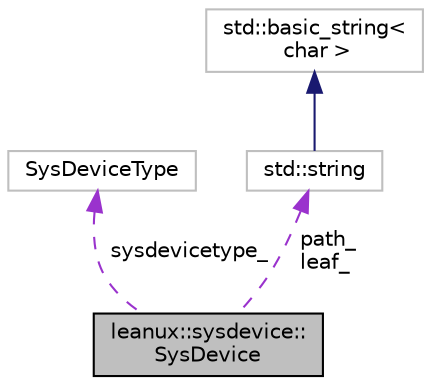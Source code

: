 digraph "leanux::sysdevice::SysDevice"
{
 // LATEX_PDF_SIZE
  bgcolor="transparent";
  edge [fontname="Helvetica",fontsize="10",labelfontname="Helvetica",labelfontsize="10"];
  node [fontname="Helvetica",fontsize="10",shape=record];
  Node1 [label="leanux::sysdevice::\lSysDevice",height=0.2,width=0.4,color="black", fillcolor="grey75", style="filled", fontcolor="black",tooltip="Generic SysDevice, utility class for device detection from a SysDevicePath."];
  Node2 -> Node1 [dir="back",color="darkorchid3",fontsize="10",style="dashed",label=" sysdevicetype_" ,fontname="Helvetica"];
  Node2 [label="SysDeviceType",height=0.2,width=0.4,color="grey75",tooltip=" "];
  Node3 -> Node1 [dir="back",color="darkorchid3",fontsize="10",style="dashed",label=" path_\nleaf_" ,fontname="Helvetica"];
  Node3 [label="std::string",height=0.2,width=0.4,color="grey75",tooltip="STL class."];
  Node4 -> Node3 [dir="back",color="midnightblue",fontsize="10",style="solid",fontname="Helvetica"];
  Node4 [label="std::basic_string\<\l char \>",height=0.2,width=0.4,color="grey75",tooltip="STL class."];
}
